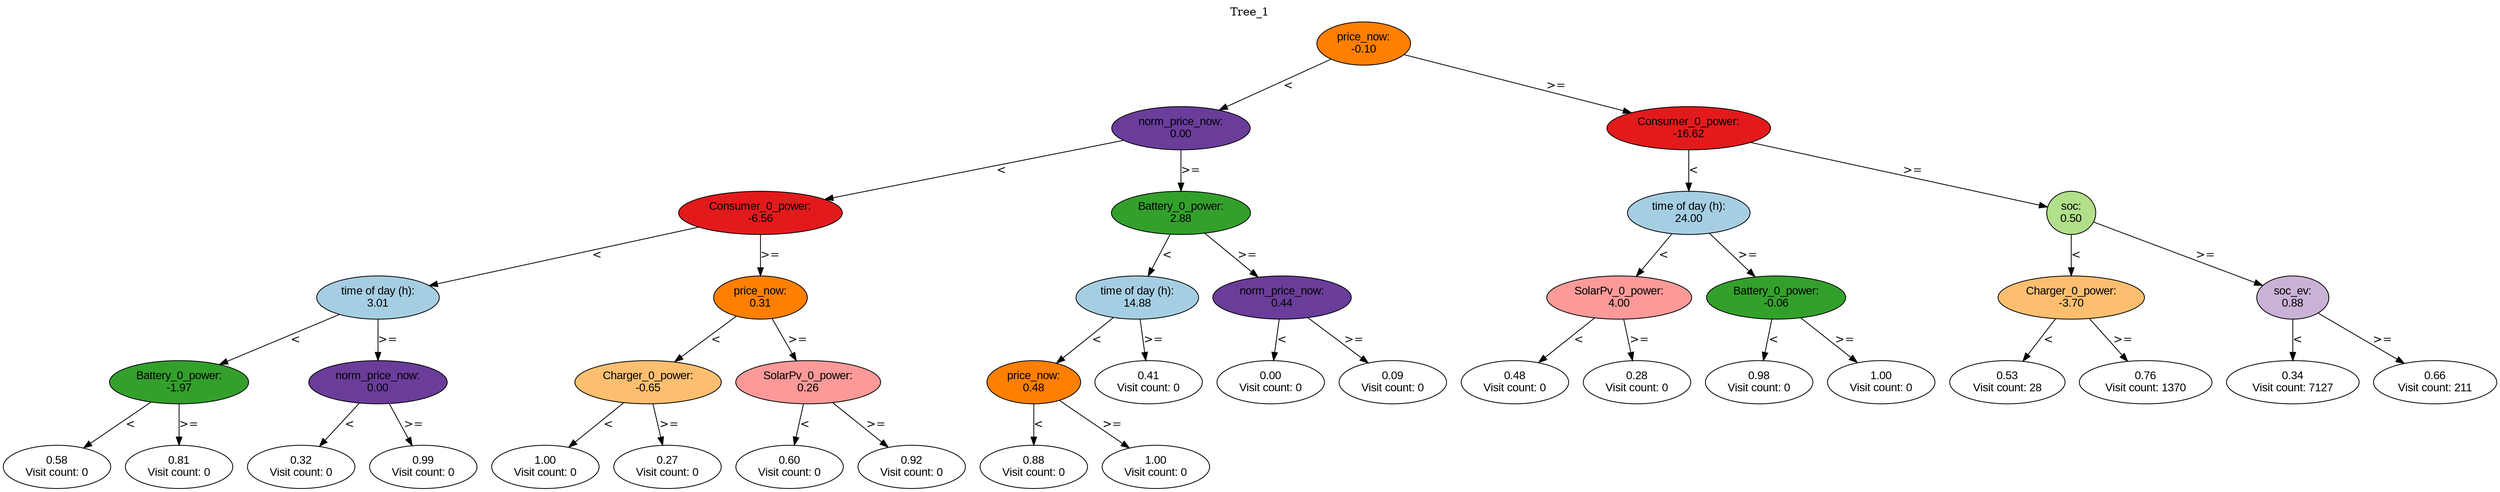 digraph BST {
    node [fontname="Arial" style=filled colorscheme=paired12];
    0 [ label = "price_now:
-0.10" fillcolor=8];
    1 [ label = "norm_price_now:
0.00" fillcolor=10];
    2 [ label = "Consumer_0_power:
-6.56" fillcolor=6];
    3 [ label = "time of day (h):
3.01" fillcolor=1];
    4 [ label = "Battery_0_power:
-1.97" fillcolor=4];
    5 [ label = "0.58
Visit count: 0" fillcolor=white];
    6 [ label = "0.81
Visit count: 0" fillcolor=white];
    7 [ label = "norm_price_now:
0.00" fillcolor=10];
    8 [ label = "0.32
Visit count: 0" fillcolor=white];
    9 [ label = "0.99
Visit count: 0" fillcolor=white];
    10 [ label = "price_now:
0.31" fillcolor=8];
    11 [ label = "Charger_0_power:
-0.65" fillcolor=7];
    12 [ label = "1.00
Visit count: 0" fillcolor=white];
    13 [ label = "0.27
Visit count: 0" fillcolor=white];
    14 [ label = "SolarPv_0_power:
0.26" fillcolor=5];
    15 [ label = "0.60
Visit count: 0" fillcolor=white];
    16 [ label = "0.92
Visit count: 0" fillcolor=white];
    17 [ label = "Battery_0_power:
2.88" fillcolor=4];
    18 [ label = "time of day (h):
14.88" fillcolor=1];
    19 [ label = "price_now:
0.48" fillcolor=8];
    20 [ label = "0.88
Visit count: 0" fillcolor=white];
    21 [ label = "1.00
Visit count: 0" fillcolor=white];
    22 [ label = "0.41
Visit count: 0" fillcolor=white];
    23 [ label = "norm_price_now:
0.44" fillcolor=10];
    24 [ label = "0.00
Visit count: 0" fillcolor=white];
    25 [ label = "0.09
Visit count: 0" fillcolor=white];
    26 [ label = "Consumer_0_power:
-16.62" fillcolor=6];
    27 [ label = "time of day (h):
24.00" fillcolor=1];
    28 [ label = "SolarPv_0_power:
4.00" fillcolor=5];
    29 [ label = "0.48
Visit count: 0" fillcolor=white];
    30 [ label = "0.28
Visit count: 0" fillcolor=white];
    31 [ label = "Battery_0_power:
-0.06" fillcolor=4];
    32 [ label = "0.98
Visit count: 0" fillcolor=white];
    33 [ label = "1.00
Visit count: 0" fillcolor=white];
    34 [ label = "soc:
0.50" fillcolor=3];
    35 [ label = "Charger_0_power:
-3.70" fillcolor=7];
    36 [ label = "0.53
Visit count: 28" fillcolor=white];
    37 [ label = "0.76
Visit count: 1370" fillcolor=white];
    38 [ label = "soc_ev:
0.88" fillcolor=9];
    39 [ label = "0.34
Visit count: 7127" fillcolor=white];
    40 [ label = "0.66
Visit count: 211" fillcolor=white];

    0  -> 1[ label = "<"];
    0  -> 26[ label = ">="];
    1  -> 2[ label = "<"];
    1  -> 17[ label = ">="];
    2  -> 3[ label = "<"];
    2  -> 10[ label = ">="];
    3  -> 4[ label = "<"];
    3  -> 7[ label = ">="];
    4  -> 5[ label = "<"];
    4  -> 6[ label = ">="];
    7  -> 8[ label = "<"];
    7  -> 9[ label = ">="];
    10  -> 11[ label = "<"];
    10  -> 14[ label = ">="];
    11  -> 12[ label = "<"];
    11  -> 13[ label = ">="];
    14  -> 15[ label = "<"];
    14  -> 16[ label = ">="];
    17  -> 18[ label = "<"];
    17  -> 23[ label = ">="];
    18  -> 19[ label = "<"];
    18  -> 22[ label = ">="];
    19  -> 20[ label = "<"];
    19  -> 21[ label = ">="];
    23  -> 24[ label = "<"];
    23  -> 25[ label = ">="];
    26  -> 27[ label = "<"];
    26  -> 34[ label = ">="];
    27  -> 28[ label = "<"];
    27  -> 31[ label = ">="];
    28  -> 29[ label = "<"];
    28  -> 30[ label = ">="];
    31  -> 32[ label = "<"];
    31  -> 33[ label = ">="];
    34  -> 35[ label = "<"];
    34  -> 38[ label = ">="];
    35  -> 36[ label = "<"];
    35  -> 37[ label = ">="];
    38  -> 39[ label = "<"];
    38  -> 40[ label = ">="];

    labelloc="t";
    label="Tree_1";
}